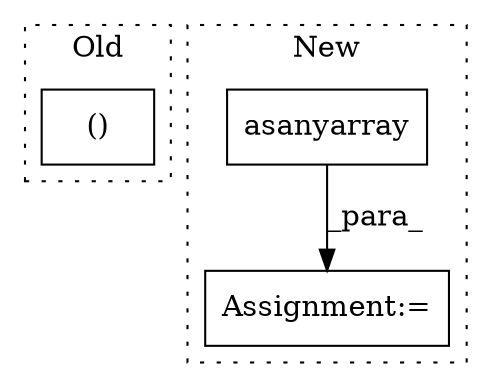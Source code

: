 digraph G {
subgraph cluster0 {
1 [label="()" a="106" s="4819" l="39" shape="box"];
label = "Old";
style="dotted";
}
subgraph cluster1 {
2 [label="asanyarray" a="32" s="4938,4952" l="11,1" shape="box"];
3 [label="Assignment:=" a="7" s="4930" l="2" shape="box"];
label = "New";
style="dotted";
}
2 -> 3 [label="_para_"];
}